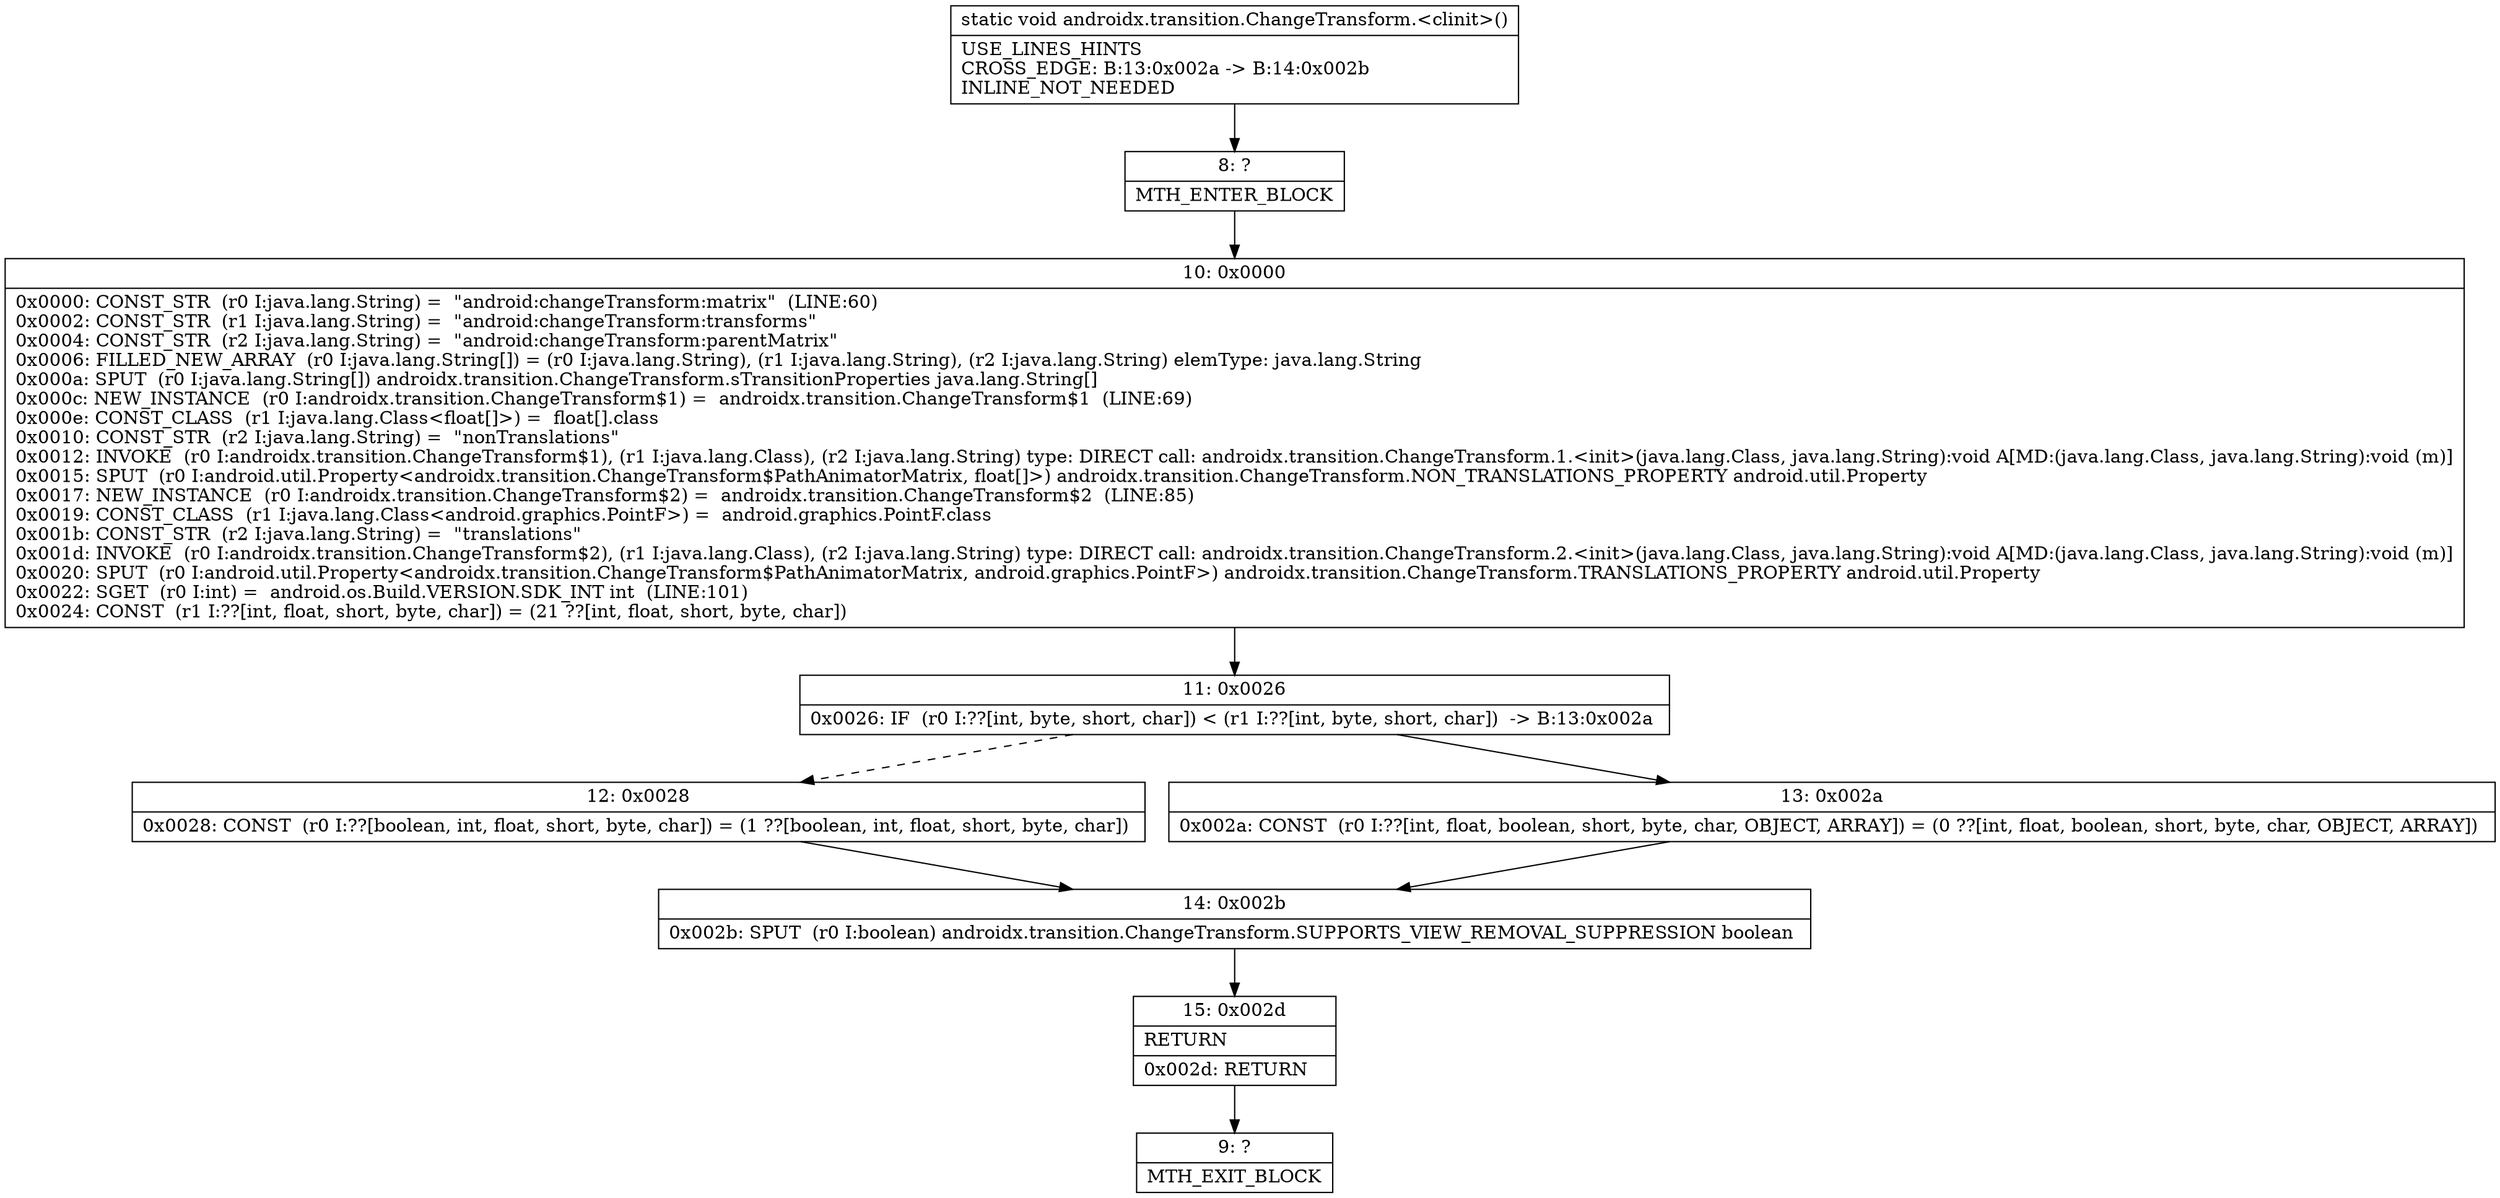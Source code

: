 digraph "CFG forandroidx.transition.ChangeTransform.\<clinit\>()V" {
Node_8 [shape=record,label="{8\:\ ?|MTH_ENTER_BLOCK\l}"];
Node_10 [shape=record,label="{10\:\ 0x0000|0x0000: CONST_STR  (r0 I:java.lang.String) =  \"android:changeTransform:matrix\"  (LINE:60)\l0x0002: CONST_STR  (r1 I:java.lang.String) =  \"android:changeTransform:transforms\" \l0x0004: CONST_STR  (r2 I:java.lang.String) =  \"android:changeTransform:parentMatrix\" \l0x0006: FILLED_NEW_ARRAY  (r0 I:java.lang.String[]) = (r0 I:java.lang.String), (r1 I:java.lang.String), (r2 I:java.lang.String) elemType: java.lang.String \l0x000a: SPUT  (r0 I:java.lang.String[]) androidx.transition.ChangeTransform.sTransitionProperties java.lang.String[] \l0x000c: NEW_INSTANCE  (r0 I:androidx.transition.ChangeTransform$1) =  androidx.transition.ChangeTransform$1  (LINE:69)\l0x000e: CONST_CLASS  (r1 I:java.lang.Class\<float[]\>) =  float[].class \l0x0010: CONST_STR  (r2 I:java.lang.String) =  \"nonTranslations\" \l0x0012: INVOKE  (r0 I:androidx.transition.ChangeTransform$1), (r1 I:java.lang.Class), (r2 I:java.lang.String) type: DIRECT call: androidx.transition.ChangeTransform.1.\<init\>(java.lang.Class, java.lang.String):void A[MD:(java.lang.Class, java.lang.String):void (m)]\l0x0015: SPUT  (r0 I:android.util.Property\<androidx.transition.ChangeTransform$PathAnimatorMatrix, float[]\>) androidx.transition.ChangeTransform.NON_TRANSLATIONS_PROPERTY android.util.Property \l0x0017: NEW_INSTANCE  (r0 I:androidx.transition.ChangeTransform$2) =  androidx.transition.ChangeTransform$2  (LINE:85)\l0x0019: CONST_CLASS  (r1 I:java.lang.Class\<android.graphics.PointF\>) =  android.graphics.PointF.class \l0x001b: CONST_STR  (r2 I:java.lang.String) =  \"translations\" \l0x001d: INVOKE  (r0 I:androidx.transition.ChangeTransform$2), (r1 I:java.lang.Class), (r2 I:java.lang.String) type: DIRECT call: androidx.transition.ChangeTransform.2.\<init\>(java.lang.Class, java.lang.String):void A[MD:(java.lang.Class, java.lang.String):void (m)]\l0x0020: SPUT  (r0 I:android.util.Property\<androidx.transition.ChangeTransform$PathAnimatorMatrix, android.graphics.PointF\>) androidx.transition.ChangeTransform.TRANSLATIONS_PROPERTY android.util.Property \l0x0022: SGET  (r0 I:int) =  android.os.Build.VERSION.SDK_INT int  (LINE:101)\l0x0024: CONST  (r1 I:??[int, float, short, byte, char]) = (21 ??[int, float, short, byte, char]) \l}"];
Node_11 [shape=record,label="{11\:\ 0x0026|0x0026: IF  (r0 I:??[int, byte, short, char]) \< (r1 I:??[int, byte, short, char])  \-\> B:13:0x002a \l}"];
Node_12 [shape=record,label="{12\:\ 0x0028|0x0028: CONST  (r0 I:??[boolean, int, float, short, byte, char]) = (1 ??[boolean, int, float, short, byte, char]) \l}"];
Node_14 [shape=record,label="{14\:\ 0x002b|0x002b: SPUT  (r0 I:boolean) androidx.transition.ChangeTransform.SUPPORTS_VIEW_REMOVAL_SUPPRESSION boolean \l}"];
Node_15 [shape=record,label="{15\:\ 0x002d|RETURN\l|0x002d: RETURN   \l}"];
Node_9 [shape=record,label="{9\:\ ?|MTH_EXIT_BLOCK\l}"];
Node_13 [shape=record,label="{13\:\ 0x002a|0x002a: CONST  (r0 I:??[int, float, boolean, short, byte, char, OBJECT, ARRAY]) = (0 ??[int, float, boolean, short, byte, char, OBJECT, ARRAY]) \l}"];
MethodNode[shape=record,label="{static void androidx.transition.ChangeTransform.\<clinit\>()  | USE_LINES_HINTS\lCROSS_EDGE: B:13:0x002a \-\> B:14:0x002b\lINLINE_NOT_NEEDED\l}"];
MethodNode -> Node_8;Node_8 -> Node_10;
Node_10 -> Node_11;
Node_11 -> Node_12[style=dashed];
Node_11 -> Node_13;
Node_12 -> Node_14;
Node_14 -> Node_15;
Node_15 -> Node_9;
Node_13 -> Node_14;
}


